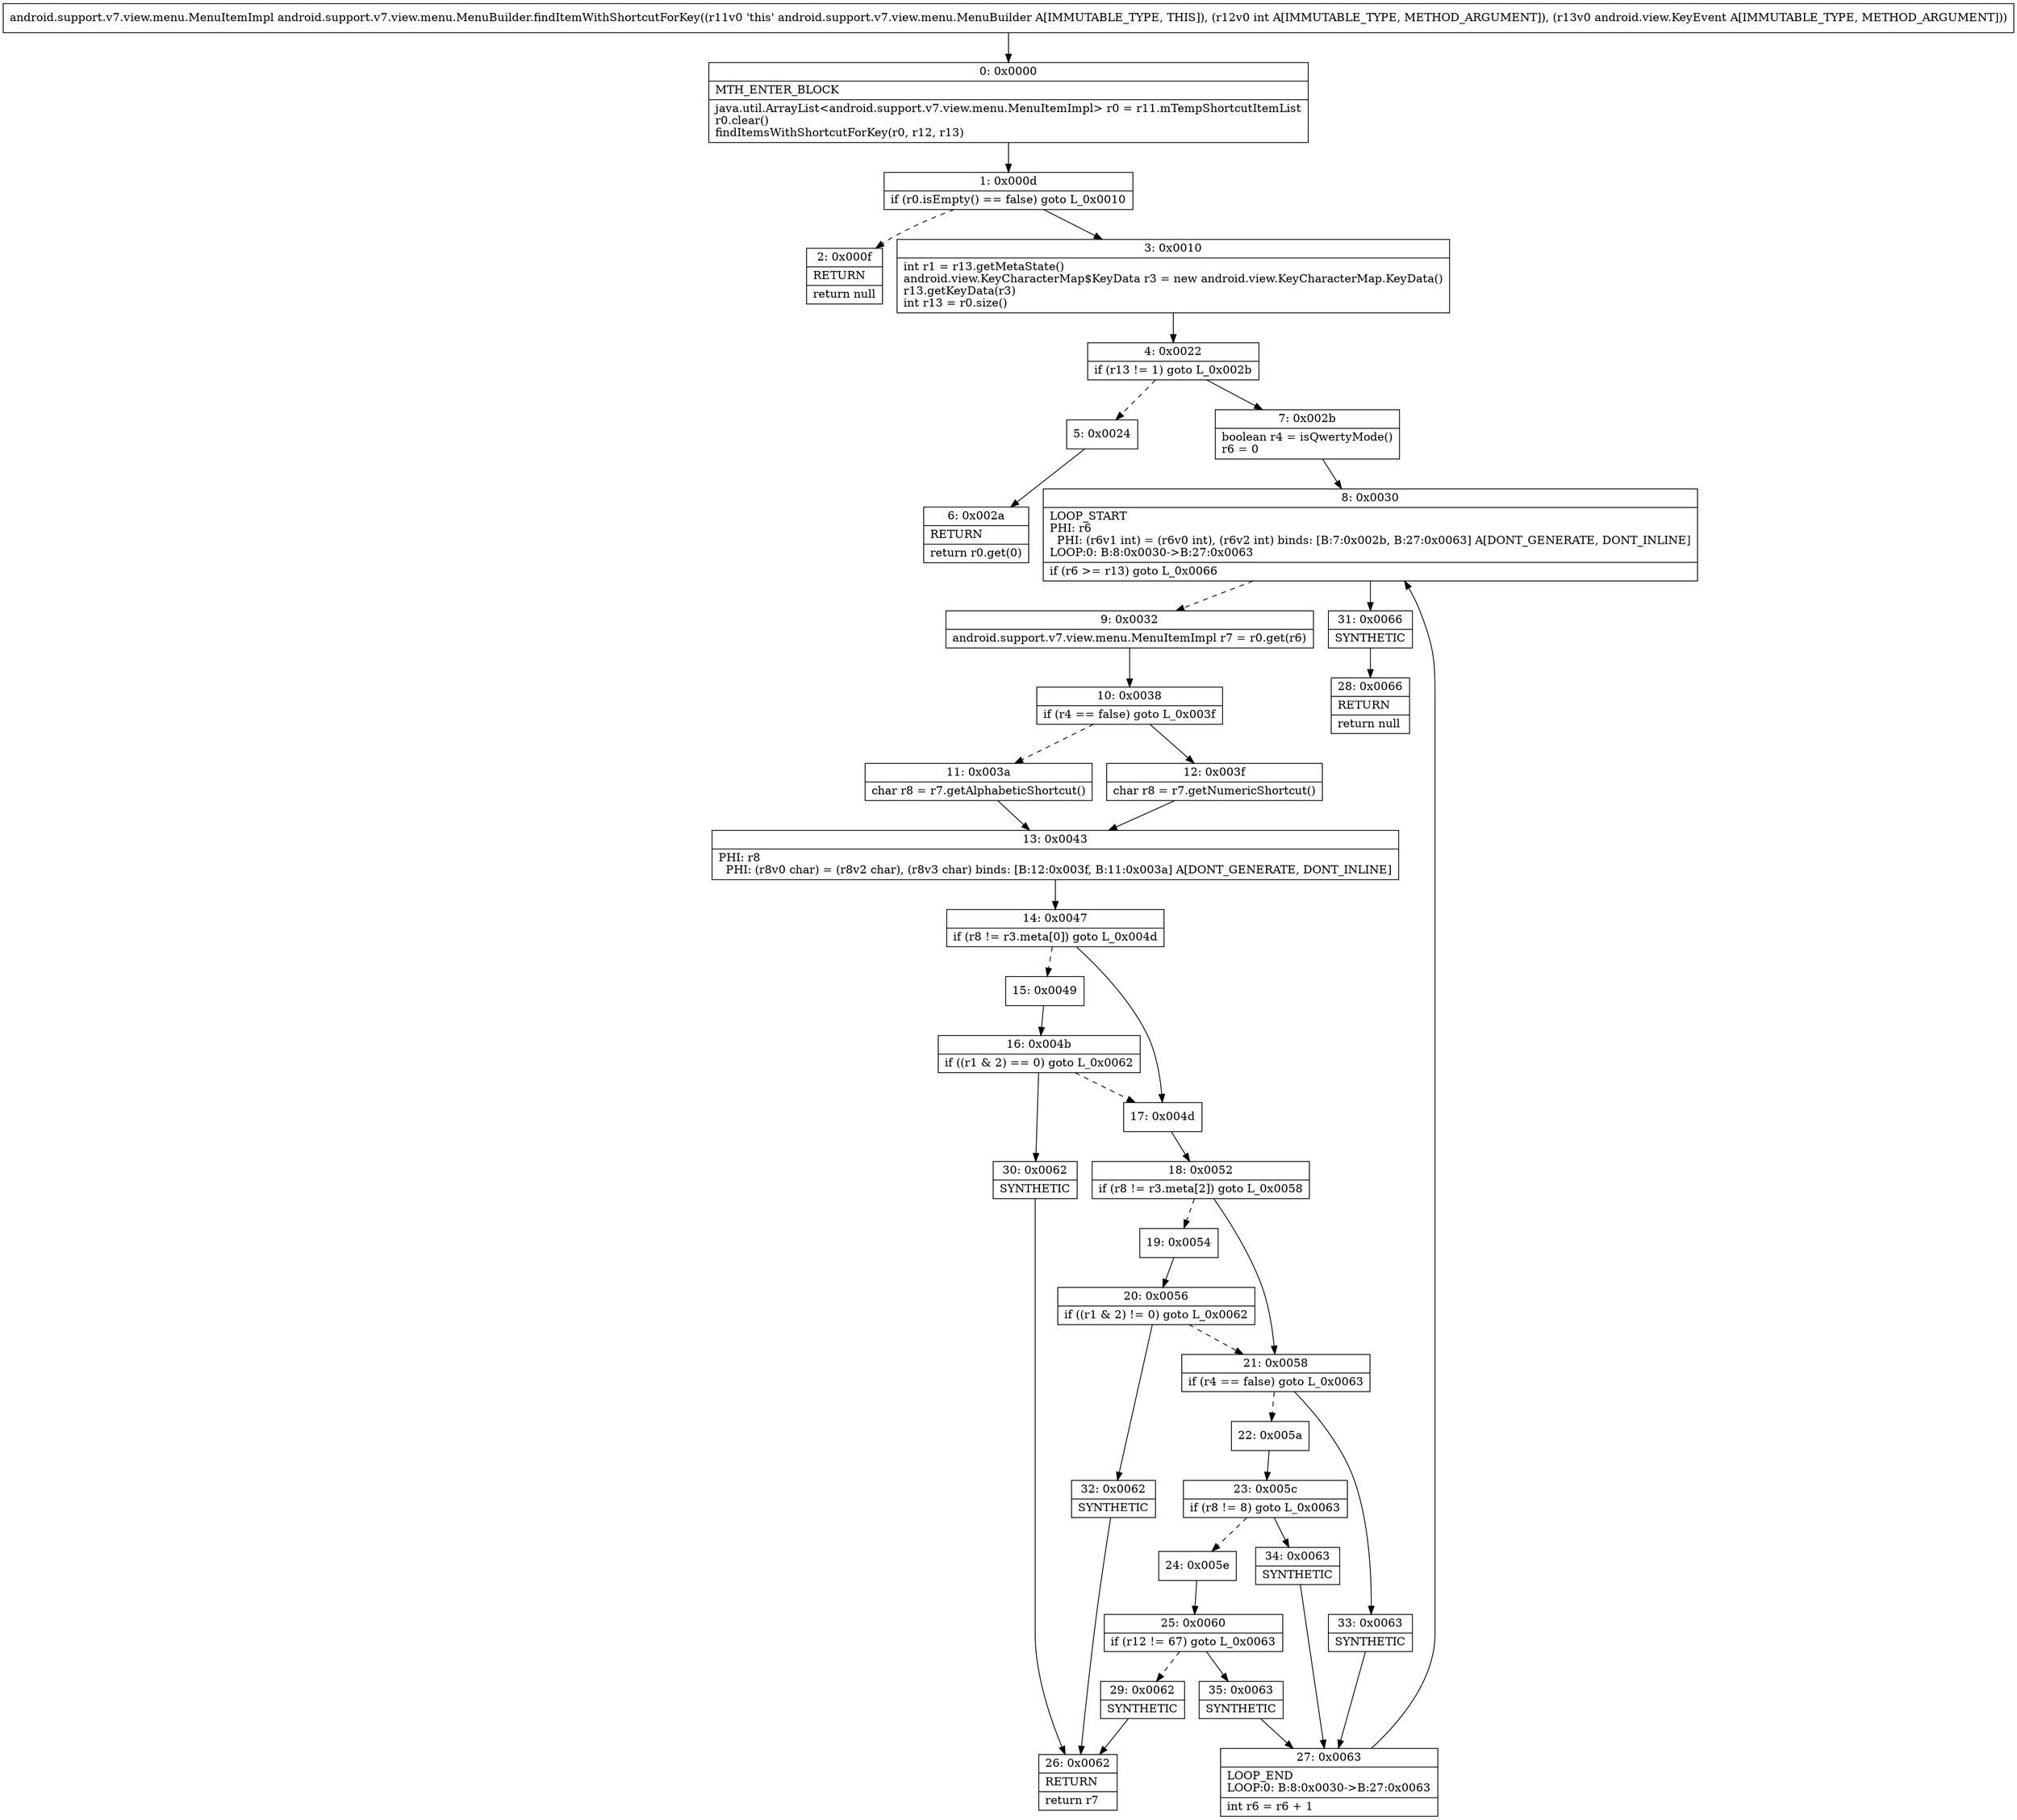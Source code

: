 digraph "CFG forandroid.support.v7.view.menu.MenuBuilder.findItemWithShortcutForKey(ILandroid\/view\/KeyEvent;)Landroid\/support\/v7\/view\/menu\/MenuItemImpl;" {
Node_0 [shape=record,label="{0\:\ 0x0000|MTH_ENTER_BLOCK\l|java.util.ArrayList\<android.support.v7.view.menu.MenuItemImpl\> r0 = r11.mTempShortcutItemList\lr0.clear()\lfindItemsWithShortcutForKey(r0, r12, r13)\l}"];
Node_1 [shape=record,label="{1\:\ 0x000d|if (r0.isEmpty() == false) goto L_0x0010\l}"];
Node_2 [shape=record,label="{2\:\ 0x000f|RETURN\l|return null\l}"];
Node_3 [shape=record,label="{3\:\ 0x0010|int r1 = r13.getMetaState()\landroid.view.KeyCharacterMap$KeyData r3 = new android.view.KeyCharacterMap.KeyData()\lr13.getKeyData(r3)\lint r13 = r0.size()\l}"];
Node_4 [shape=record,label="{4\:\ 0x0022|if (r13 != 1) goto L_0x002b\l}"];
Node_5 [shape=record,label="{5\:\ 0x0024}"];
Node_6 [shape=record,label="{6\:\ 0x002a|RETURN\l|return r0.get(0)\l}"];
Node_7 [shape=record,label="{7\:\ 0x002b|boolean r4 = isQwertyMode()\lr6 = 0\l}"];
Node_8 [shape=record,label="{8\:\ 0x0030|LOOP_START\lPHI: r6 \l  PHI: (r6v1 int) = (r6v0 int), (r6v2 int) binds: [B:7:0x002b, B:27:0x0063] A[DONT_GENERATE, DONT_INLINE]\lLOOP:0: B:8:0x0030\-\>B:27:0x0063\l|if (r6 \>= r13) goto L_0x0066\l}"];
Node_9 [shape=record,label="{9\:\ 0x0032|android.support.v7.view.menu.MenuItemImpl r7 = r0.get(r6)\l}"];
Node_10 [shape=record,label="{10\:\ 0x0038|if (r4 == false) goto L_0x003f\l}"];
Node_11 [shape=record,label="{11\:\ 0x003a|char r8 = r7.getAlphabeticShortcut()\l}"];
Node_12 [shape=record,label="{12\:\ 0x003f|char r8 = r7.getNumericShortcut()\l}"];
Node_13 [shape=record,label="{13\:\ 0x0043|PHI: r8 \l  PHI: (r8v0 char) = (r8v2 char), (r8v3 char) binds: [B:12:0x003f, B:11:0x003a] A[DONT_GENERATE, DONT_INLINE]\l}"];
Node_14 [shape=record,label="{14\:\ 0x0047|if (r8 != r3.meta[0]) goto L_0x004d\l}"];
Node_15 [shape=record,label="{15\:\ 0x0049}"];
Node_16 [shape=record,label="{16\:\ 0x004b|if ((r1 & 2) == 0) goto L_0x0062\l}"];
Node_17 [shape=record,label="{17\:\ 0x004d}"];
Node_18 [shape=record,label="{18\:\ 0x0052|if (r8 != r3.meta[2]) goto L_0x0058\l}"];
Node_19 [shape=record,label="{19\:\ 0x0054}"];
Node_20 [shape=record,label="{20\:\ 0x0056|if ((r1 & 2) != 0) goto L_0x0062\l}"];
Node_21 [shape=record,label="{21\:\ 0x0058|if (r4 == false) goto L_0x0063\l}"];
Node_22 [shape=record,label="{22\:\ 0x005a}"];
Node_23 [shape=record,label="{23\:\ 0x005c|if (r8 != 8) goto L_0x0063\l}"];
Node_24 [shape=record,label="{24\:\ 0x005e}"];
Node_25 [shape=record,label="{25\:\ 0x0060|if (r12 != 67) goto L_0x0063\l}"];
Node_26 [shape=record,label="{26\:\ 0x0062|RETURN\l|return r7\l}"];
Node_27 [shape=record,label="{27\:\ 0x0063|LOOP_END\lLOOP:0: B:8:0x0030\-\>B:27:0x0063\l|int r6 = r6 + 1\l}"];
Node_28 [shape=record,label="{28\:\ 0x0066|RETURN\l|return null\l}"];
Node_29 [shape=record,label="{29\:\ 0x0062|SYNTHETIC\l}"];
Node_30 [shape=record,label="{30\:\ 0x0062|SYNTHETIC\l}"];
Node_31 [shape=record,label="{31\:\ 0x0066|SYNTHETIC\l}"];
Node_32 [shape=record,label="{32\:\ 0x0062|SYNTHETIC\l}"];
Node_33 [shape=record,label="{33\:\ 0x0063|SYNTHETIC\l}"];
Node_34 [shape=record,label="{34\:\ 0x0063|SYNTHETIC\l}"];
Node_35 [shape=record,label="{35\:\ 0x0063|SYNTHETIC\l}"];
MethodNode[shape=record,label="{android.support.v7.view.menu.MenuItemImpl android.support.v7.view.menu.MenuBuilder.findItemWithShortcutForKey((r11v0 'this' android.support.v7.view.menu.MenuBuilder A[IMMUTABLE_TYPE, THIS]), (r12v0 int A[IMMUTABLE_TYPE, METHOD_ARGUMENT]), (r13v0 android.view.KeyEvent A[IMMUTABLE_TYPE, METHOD_ARGUMENT])) }"];
MethodNode -> Node_0;
Node_0 -> Node_1;
Node_1 -> Node_2[style=dashed];
Node_1 -> Node_3;
Node_3 -> Node_4;
Node_4 -> Node_5[style=dashed];
Node_4 -> Node_7;
Node_5 -> Node_6;
Node_7 -> Node_8;
Node_8 -> Node_9[style=dashed];
Node_8 -> Node_31;
Node_9 -> Node_10;
Node_10 -> Node_11[style=dashed];
Node_10 -> Node_12;
Node_11 -> Node_13;
Node_12 -> Node_13;
Node_13 -> Node_14;
Node_14 -> Node_15[style=dashed];
Node_14 -> Node_17;
Node_15 -> Node_16;
Node_16 -> Node_17[style=dashed];
Node_16 -> Node_30;
Node_17 -> Node_18;
Node_18 -> Node_19[style=dashed];
Node_18 -> Node_21;
Node_19 -> Node_20;
Node_20 -> Node_21[style=dashed];
Node_20 -> Node_32;
Node_21 -> Node_22[style=dashed];
Node_21 -> Node_33;
Node_22 -> Node_23;
Node_23 -> Node_24[style=dashed];
Node_23 -> Node_34;
Node_24 -> Node_25;
Node_25 -> Node_29[style=dashed];
Node_25 -> Node_35;
Node_27 -> Node_8;
Node_29 -> Node_26;
Node_30 -> Node_26;
Node_31 -> Node_28;
Node_32 -> Node_26;
Node_33 -> Node_27;
Node_34 -> Node_27;
Node_35 -> Node_27;
}

